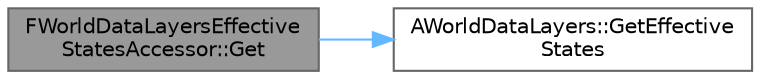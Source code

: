 digraph "FWorldDataLayersEffectiveStatesAccessor::Get"
{
 // INTERACTIVE_SVG=YES
 // LATEX_PDF_SIZE
  bgcolor="transparent";
  edge [fontname=Helvetica,fontsize=10,labelfontname=Helvetica,labelfontsize=10];
  node [fontname=Helvetica,fontsize=10,shape=box,height=0.2,width=0.4];
  rankdir="LR";
  Node1 [id="Node000001",label="FWorldDataLayersEffective\lStatesAccessor::Get",height=0.2,width=0.4,color="gray40", fillcolor="grey60", style="filled", fontcolor="black",tooltip=" "];
  Node1 -> Node2 [id="edge1_Node000001_Node000002",color="steelblue1",style="solid",tooltip=" "];
  Node2 [id="Node000002",label="AWorldDataLayers::GetEffective\lStates",height=0.2,width=0.4,color="grey40", fillcolor="white", style="filled",URL="$d8/dbc/classAWorldDataLayers.html#aa3d2a23f461d630d51238a30391cfb92",tooltip=" "];
}
